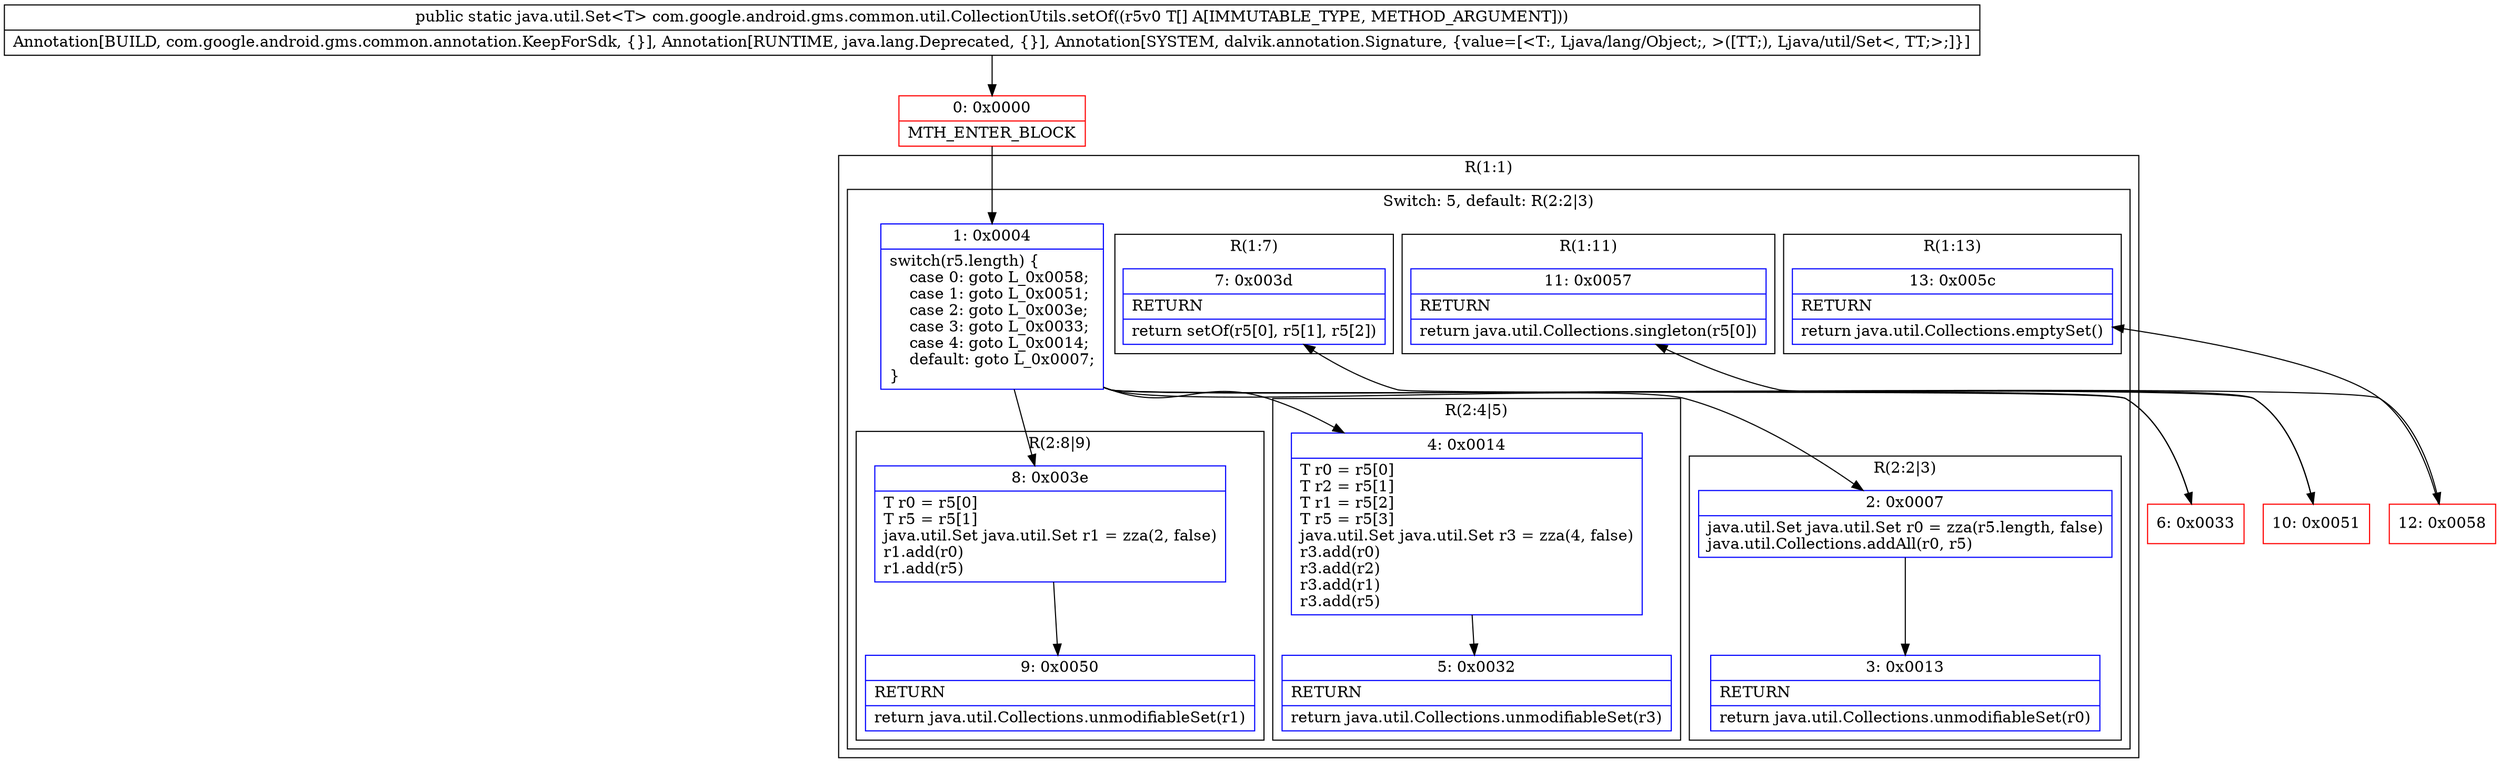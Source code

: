 digraph "CFG forcom.google.android.gms.common.util.CollectionUtils.setOf([Ljava\/lang\/Object;)Ljava\/util\/Set;" {
subgraph cluster_Region_614159895 {
label = "R(1:1)";
node [shape=record,color=blue];
subgraph cluster_SwitchRegion_1890067482 {
label = "Switch: 5, default: R(2:2|3)";
node [shape=record,color=blue];
Node_1 [shape=record,label="{1\:\ 0x0004|switch(r5.length) \{\l    case 0: goto L_0x0058;\l    case 1: goto L_0x0051;\l    case 2: goto L_0x003e;\l    case 3: goto L_0x0033;\l    case 4: goto L_0x0014;\l    default: goto L_0x0007;\l\}\l}"];
subgraph cluster_Region_532470116 {
label = "R(1:13)";
node [shape=record,color=blue];
Node_13 [shape=record,label="{13\:\ 0x005c|RETURN\l|return java.util.Collections.emptySet()\l}"];
}
subgraph cluster_Region_1984955393 {
label = "R(1:11)";
node [shape=record,color=blue];
Node_11 [shape=record,label="{11\:\ 0x0057|RETURN\l|return java.util.Collections.singleton(r5[0])\l}"];
}
subgraph cluster_Region_686170316 {
label = "R(2:8|9)";
node [shape=record,color=blue];
Node_8 [shape=record,label="{8\:\ 0x003e|T r0 = r5[0]\lT r5 = r5[1]\ljava.util.Set java.util.Set r1 = zza(2, false)\lr1.add(r0)\lr1.add(r5)\l}"];
Node_9 [shape=record,label="{9\:\ 0x0050|RETURN\l|return java.util.Collections.unmodifiableSet(r1)\l}"];
}
subgraph cluster_Region_134598450 {
label = "R(1:7)";
node [shape=record,color=blue];
Node_7 [shape=record,label="{7\:\ 0x003d|RETURN\l|return setOf(r5[0], r5[1], r5[2])\l}"];
}
subgraph cluster_Region_297422124 {
label = "R(2:4|5)";
node [shape=record,color=blue];
Node_4 [shape=record,label="{4\:\ 0x0014|T r0 = r5[0]\lT r2 = r5[1]\lT r1 = r5[2]\lT r5 = r5[3]\ljava.util.Set java.util.Set r3 = zza(4, false)\lr3.add(r0)\lr3.add(r2)\lr3.add(r1)\lr3.add(r5)\l}"];
Node_5 [shape=record,label="{5\:\ 0x0032|RETURN\l|return java.util.Collections.unmodifiableSet(r3)\l}"];
}
subgraph cluster_Region_1026373314 {
label = "R(2:2|3)";
node [shape=record,color=blue];
Node_2 [shape=record,label="{2\:\ 0x0007|java.util.Set java.util.Set r0 = zza(r5.length, false)\ljava.util.Collections.addAll(r0, r5)\l}"];
Node_3 [shape=record,label="{3\:\ 0x0013|RETURN\l|return java.util.Collections.unmodifiableSet(r0)\l}"];
}
}
}
Node_0 [shape=record,color=red,label="{0\:\ 0x0000|MTH_ENTER_BLOCK\l}"];
Node_6 [shape=record,color=red,label="{6\:\ 0x0033}"];
Node_10 [shape=record,color=red,label="{10\:\ 0x0051}"];
Node_12 [shape=record,color=red,label="{12\:\ 0x0058}"];
MethodNode[shape=record,label="{public static java.util.Set\<T\> com.google.android.gms.common.util.CollectionUtils.setOf((r5v0 T[] A[IMMUTABLE_TYPE, METHOD_ARGUMENT]))  | Annotation[BUILD, com.google.android.gms.common.annotation.KeepForSdk, \{\}], Annotation[RUNTIME, java.lang.Deprecated, \{\}], Annotation[SYSTEM, dalvik.annotation.Signature, \{value=[\<T:, Ljava\/lang\/Object;, \>([TT;), Ljava\/util\/Set\<, TT;\>;]\}]\l}"];
MethodNode -> Node_0;
Node_1 -> Node_2;
Node_1 -> Node_4;
Node_1 -> Node_6;
Node_1 -> Node_8;
Node_1 -> Node_10;
Node_1 -> Node_12;
Node_8 -> Node_9;
Node_4 -> Node_5;
Node_2 -> Node_3;
Node_0 -> Node_1;
Node_6 -> Node_7;
Node_10 -> Node_11;
Node_12 -> Node_13;
}

